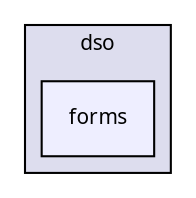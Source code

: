 digraph G {
  compound=true
  node [ fontsize=10, fontname="FreeSans.ttf"];
  edge [ labelfontsize=9, labelfontname="FreeSans.ttf"];
  subgraph clusterdir_a3b704918744dbecf25ad4063f462e96 {
    graph [ bgcolor="#ddddee", pencolor="black", label="dso" fontname="FreeSans.ttf", fontsize=10, URL="dir_a3b704918744dbecf25ad4063f462e96.html"]
  dir_599dc53997685f098232bd72c7337e4e [shape=box, label="forms", style="filled", fillcolor="#eeeeff", pencolor="black", URL="dir_599dc53997685f098232bd72c7337e4e.html"];
  }
}
